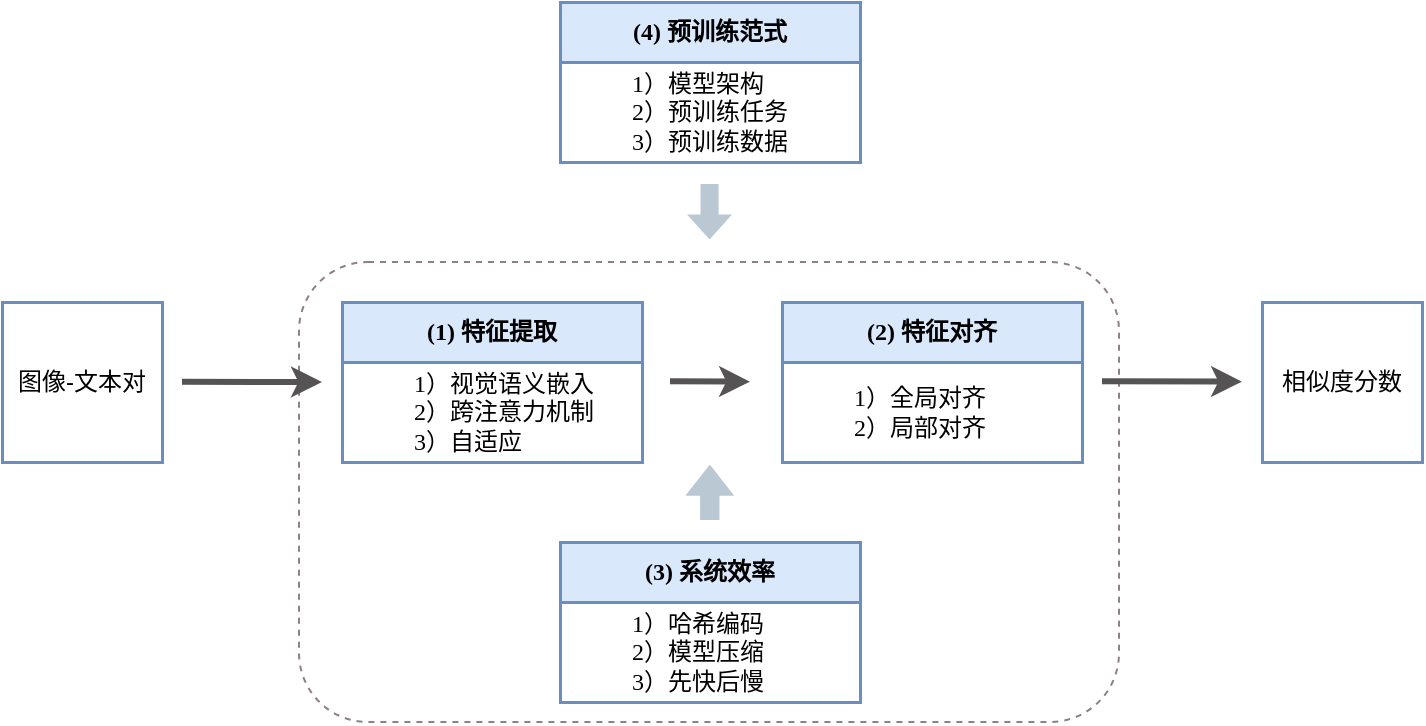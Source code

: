 <mxfile version="28.0.6">
  <diagram name="第 1 页" id="mrUWq-FBIffjyWIIYRWo">
    <mxGraphModel dx="1072" dy="725" grid="1" gridSize="10" guides="1" tooltips="1" connect="1" arrows="1" fold="1" page="1" pageScale="1" pageWidth="827" pageHeight="1169" math="0" shadow="0">
      <root>
        <mxCell id="0" />
        <mxCell id="1" parent="0" />
        <mxCell id="UUUT9nhvumBrEaZyjoES-4" style="edgeStyle=orthogonalEdgeStyle;rounded=0;orthogonalLoop=1;jettySize=auto;html=1;exitX=0.5;exitY=1;exitDx=0;exitDy=0;" edge="1" parent="1">
          <mxGeometry relative="1" as="geometry">
            <mxPoint x="105" y="350" as="sourcePoint" />
            <mxPoint x="105" y="350" as="targetPoint" />
          </mxGeometry>
        </mxCell>
        <mxCell id="UUUT9nhvumBrEaZyjoES-8" value="图像-文本&lt;span style=&quot;background-color: transparent; color: light-dark(rgb(0, 0, 0), rgb(255, 255, 255));&quot;&gt;对&lt;/span&gt;" style="whiteSpace=wrap;html=1;aspect=fixed;strokeColor=light-dark(#6c8ebf, #ededed);strokeWidth=1.5;" vertex="1" parent="1">
          <mxGeometry x="60" y="230" width="80" height="80" as="geometry" />
        </mxCell>
        <mxCell id="UUUT9nhvumBrEaZyjoES-10" value="" style="rounded=1;whiteSpace=wrap;html=1;dashed=1;strokeColor=light-dark(#8d8181, #ededed);strokeWidth=1;" vertex="1" parent="1">
          <mxGeometry x="208.5" y="210" width="410" height="230" as="geometry" />
        </mxCell>
        <mxCell id="UUUT9nhvumBrEaZyjoES-32" value="相似度分数" style="whiteSpace=wrap;html=1;aspect=fixed;strokeColor=light-dark(#6c8ebf, #ededed);strokeWidth=1.5;" vertex="1" parent="1">
          <mxGeometry x="690" y="230" width="80" height="80" as="geometry" />
        </mxCell>
        <mxCell id="UUUT9nhvumBrEaZyjoES-33" value="" style="group" vertex="1" connectable="0" parent="1">
          <mxGeometry x="339" y="80" width="150" height="80" as="geometry" />
        </mxCell>
        <mxCell id="UUUT9nhvumBrEaZyjoES-9" value="" style="rounded=0;whiteSpace=wrap;html=1;strokeColor=light-dark(#6c8ebf, #ededed);strokeWidth=1.5;" vertex="1" parent="UUUT9nhvumBrEaZyjoES-33">
          <mxGeometry width="150" height="80" as="geometry" />
        </mxCell>
        <mxCell id="UUUT9nhvumBrEaZyjoES-15" value="&lt;font style=&quot;font-size: 12px;&quot; face=&quot;Times New Roman&quot;&gt;&lt;b&gt;(4) &lt;font style=&quot;&quot; data-font-src=&quot;https://fonts.googleapis.com/css?family=Noto+Serif&quot;&gt;预训练范式&lt;/font&gt;&lt;/b&gt;&lt;/font&gt;" style="text;strokeColor=#6c8ebf;fillColor=#dae8fc;align=center;verticalAlign=middle;spacingLeft=4;spacingRight=4;overflow=hidden;points=[[0,0.5],[1,0.5]];portConstraint=eastwest;rotatable=0;whiteSpace=wrap;html=1;strokeWidth=1.5;" vertex="1" parent="UUUT9nhvumBrEaZyjoES-33">
          <mxGeometry width="150" height="30" as="geometry" />
        </mxCell>
        <mxCell id="UUUT9nhvumBrEaZyjoES-22" value="&lt;font face=&quot;Times New Roman&quot;&gt;1）模型架构&lt;/font&gt;&lt;div&gt;&lt;font face=&quot;Times New Roman&quot;&gt;2）预训练任务&lt;/font&gt;&lt;/div&gt;&lt;div&gt;&lt;font face=&quot;Times New Roman&quot;&gt;3）预训练数据&lt;/font&gt;&lt;/div&gt;" style="text;align=left;verticalAlign=middle;spacingLeft=4;spacingRight=4;overflow=hidden;points=[[0,0.5],[1,0.5]];portConstraint=eastwest;rotatable=0;whiteSpace=wrap;html=1;strokeWidth=1.5;" vertex="1" parent="UUUT9nhvumBrEaZyjoES-33">
          <mxGeometry x="30" y="30" width="100" height="50" as="geometry" />
        </mxCell>
        <mxCell id="UUUT9nhvumBrEaZyjoES-34" value="" style="group" vertex="1" connectable="0" parent="1">
          <mxGeometry x="339" y="350" width="150" height="80" as="geometry" />
        </mxCell>
        <mxCell id="UUUT9nhvumBrEaZyjoES-29" value="" style="rounded=0;whiteSpace=wrap;html=1;strokeColor=light-dark(#6c8ebf, #ededed);strokeWidth=1.5;" vertex="1" parent="UUUT9nhvumBrEaZyjoES-34">
          <mxGeometry width="150" height="80" as="geometry" />
        </mxCell>
        <mxCell id="UUUT9nhvumBrEaZyjoES-30" value="&lt;font style=&quot;font-size: 12px;&quot; face=&quot;Times New Roman&quot;&gt;&lt;b&gt;(3) 系统效率&lt;/b&gt;&lt;/font&gt;" style="text;strokeColor=#6c8ebf;fillColor=#dae8fc;align=center;verticalAlign=middle;spacingLeft=4;spacingRight=4;overflow=hidden;points=[[0,0.5],[1,0.5]];portConstraint=eastwest;rotatable=0;whiteSpace=wrap;html=1;strokeWidth=1.5;" vertex="1" parent="UUUT9nhvumBrEaZyjoES-34">
          <mxGeometry width="150" height="30" as="geometry" />
        </mxCell>
        <mxCell id="UUUT9nhvumBrEaZyjoES-31" value="&lt;font face=&quot;Times New Roman&quot;&gt;1）哈希编码&lt;/font&gt;&lt;div&gt;&lt;font face=&quot;Times New Roman&quot;&gt;2）模型压缩&lt;/font&gt;&lt;/div&gt;&lt;div&gt;&lt;font face=&quot;Times New Roman&quot;&gt;3）先快后慢&lt;/font&gt;&lt;/div&gt;" style="text;align=left;verticalAlign=middle;spacingLeft=4;spacingRight=4;overflow=hidden;points=[[0,0.5],[1,0.5]];portConstraint=eastwest;rotatable=0;whiteSpace=wrap;html=1;strokeWidth=1.5;" vertex="1" parent="UUUT9nhvumBrEaZyjoES-34">
          <mxGeometry x="30" y="30" width="100" height="50" as="geometry" />
        </mxCell>
        <mxCell id="UUUT9nhvumBrEaZyjoES-35" value="" style="group" vertex="1" connectable="0" parent="1">
          <mxGeometry x="450" y="230" width="150" height="80" as="geometry" />
        </mxCell>
        <mxCell id="UUUT9nhvumBrEaZyjoES-26" value="" style="rounded=0;whiteSpace=wrap;html=1;strokeColor=light-dark(#6c8ebf, #ededed);strokeWidth=1.5;" vertex="1" parent="UUUT9nhvumBrEaZyjoES-35">
          <mxGeometry width="150" height="80" as="geometry" />
        </mxCell>
        <mxCell id="UUUT9nhvumBrEaZyjoES-27" value="&lt;font style=&quot;font-size: 12px;&quot; face=&quot;Times New Roman&quot;&gt;&lt;b&gt;(2) 特征对齐&lt;/b&gt;&lt;/font&gt;" style="text;strokeColor=#6c8ebf;fillColor=#dae8fc;align=center;verticalAlign=middle;spacingLeft=4;spacingRight=4;overflow=hidden;points=[[0,0.5],[1,0.5]];portConstraint=eastwest;rotatable=0;whiteSpace=wrap;html=1;strokeWidth=1.5;" vertex="1" parent="UUUT9nhvumBrEaZyjoES-35">
          <mxGeometry width="150" height="30" as="geometry" />
        </mxCell>
        <mxCell id="UUUT9nhvumBrEaZyjoES-28" value="&lt;font face=&quot;Times New Roman&quot;&gt;1）全局对齐&lt;/font&gt;&lt;div&gt;&lt;font face=&quot;Times New Roman&quot;&gt;2）局部对齐&lt;/font&gt;&lt;/div&gt;" style="text;align=left;verticalAlign=middle;spacingLeft=4;spacingRight=4;overflow=hidden;points=[[0,0.5],[1,0.5]];portConstraint=eastwest;rotatable=0;whiteSpace=wrap;html=1;strokeWidth=1.5;" vertex="1" parent="UUUT9nhvumBrEaZyjoES-35">
          <mxGeometry x="30" y="30" width="100" height="50" as="geometry" />
        </mxCell>
        <mxCell id="UUUT9nhvumBrEaZyjoES-36" value="" style="group" vertex="1" connectable="0" parent="1">
          <mxGeometry x="230" y="230" width="150" height="80" as="geometry" />
        </mxCell>
        <mxCell id="UUUT9nhvumBrEaZyjoES-23" value="" style="rounded=0;whiteSpace=wrap;html=1;strokeColor=light-dark(#6c8ebf, #ededed);strokeWidth=1.5;" vertex="1" parent="UUUT9nhvumBrEaZyjoES-36">
          <mxGeometry width="150" height="80" as="geometry" />
        </mxCell>
        <mxCell id="UUUT9nhvumBrEaZyjoES-24" value="&lt;font style=&quot;font-size: 12px;&quot; face=&quot;Times New Roman&quot;&gt;&lt;b&gt;(1) 特征提取&lt;/b&gt;&lt;/font&gt;" style="text;strokeColor=#6c8ebf;fillColor=#dae8fc;align=center;verticalAlign=middle;spacingLeft=4;spacingRight=4;overflow=hidden;points=[[0,0.5],[1,0.5]];portConstraint=eastwest;rotatable=0;whiteSpace=wrap;html=1;strokeWidth=1.5;" vertex="1" parent="UUUT9nhvumBrEaZyjoES-36">
          <mxGeometry width="150" height="30" as="geometry" />
        </mxCell>
        <mxCell id="UUUT9nhvumBrEaZyjoES-25" value="&lt;font face=&quot;Times New Roman&quot;&gt;1）视觉语义嵌入&lt;/font&gt;&lt;div&gt;&lt;font face=&quot;Times New Roman&quot;&gt;2）跨注意力机制&lt;/font&gt;&lt;/div&gt;&lt;div&gt;&lt;font face=&quot;Times New Roman&quot;&gt;3）自适应&lt;/font&gt;&lt;/div&gt;" style="text;align=left;verticalAlign=middle;spacingLeft=4;spacingRight=4;overflow=hidden;points=[[0,0.5],[1,0.5]];portConstraint=eastwest;rotatable=0;whiteSpace=wrap;html=1;strokeWidth=1.5;" vertex="1" parent="UUUT9nhvumBrEaZyjoES-36">
          <mxGeometry x="30" y="30" width="100" height="50" as="geometry" />
        </mxCell>
        <mxCell id="UUUT9nhvumBrEaZyjoES-38" value="" style="shape=flexArrow;endArrow=classic;html=1;rounded=0;endWidth=13.81;endSize=4.27;fillColor=#bac8d3;strokeColor=light-dark(#ffffff, #a0bcd2);" edge="1" parent="1">
          <mxGeometry width="50" height="50" relative="1" as="geometry">
            <mxPoint x="413.78" y="170" as="sourcePoint" />
            <mxPoint x="413.78" y="200" as="targetPoint" />
          </mxGeometry>
        </mxCell>
        <mxCell id="UUUT9nhvumBrEaZyjoES-39" value="" style="shape=flexArrow;endArrow=classic;html=1;rounded=0;endWidth=14.73;endSize=5.286;fillColor=#bac8d3;strokeColor=light-dark(#ffffff, #a0bcd2);width=10.667;" edge="1" parent="1">
          <mxGeometry width="50" height="50" relative="1" as="geometry">
            <mxPoint x="413.9" y="340" as="sourcePoint" />
            <mxPoint x="413.9" y="310" as="targetPoint" />
          </mxGeometry>
        </mxCell>
        <mxCell id="UUUT9nhvumBrEaZyjoES-41" value="" style="endArrow=classic;html=1;rounded=0;endWidth=13.81;fillColor=#bac8d3;strokeColor=light-dark(#555353, #a0bcd2);strokeWidth=3;entryX=0.028;entryY=0.261;entryDx=0;entryDy=0;entryPerimeter=0;" edge="1" parent="1" target="UUUT9nhvumBrEaZyjoES-10">
          <mxGeometry width="50" height="50" relative="1" as="geometry">
            <mxPoint x="150" y="269.85" as="sourcePoint" />
            <mxPoint x="190" y="269.85" as="targetPoint" />
          </mxGeometry>
        </mxCell>
        <mxCell id="UUUT9nhvumBrEaZyjoES-45" value="" style="endArrow=classic;html=1;rounded=0;endWidth=13.81;fillColor=#bac8d3;strokeColor=light-dark(#555353, #a0bcd2);strokeWidth=3;entryX=0.028;entryY=0.261;entryDx=0;entryDy=0;entryPerimeter=0;" edge="1" parent="1">
          <mxGeometry width="50" height="50" relative="1" as="geometry">
            <mxPoint x="610" y="269.67" as="sourcePoint" />
            <mxPoint x="680" y="269.82" as="targetPoint" />
          </mxGeometry>
        </mxCell>
        <mxCell id="UUUT9nhvumBrEaZyjoES-46" value="" style="endArrow=classic;html=1;rounded=0;endWidth=13.81;fillColor=#bac8d3;strokeColor=light-dark(#555353, #a0bcd2);strokeWidth=3;entryX=0.028;entryY=0.261;entryDx=0;entryDy=0;entryPerimeter=0;" edge="1" parent="1">
          <mxGeometry width="50" height="50" relative="1" as="geometry">
            <mxPoint x="394" y="269.67" as="sourcePoint" />
            <mxPoint x="434" y="269.82" as="targetPoint" />
          </mxGeometry>
        </mxCell>
      </root>
    </mxGraphModel>
  </diagram>
</mxfile>
